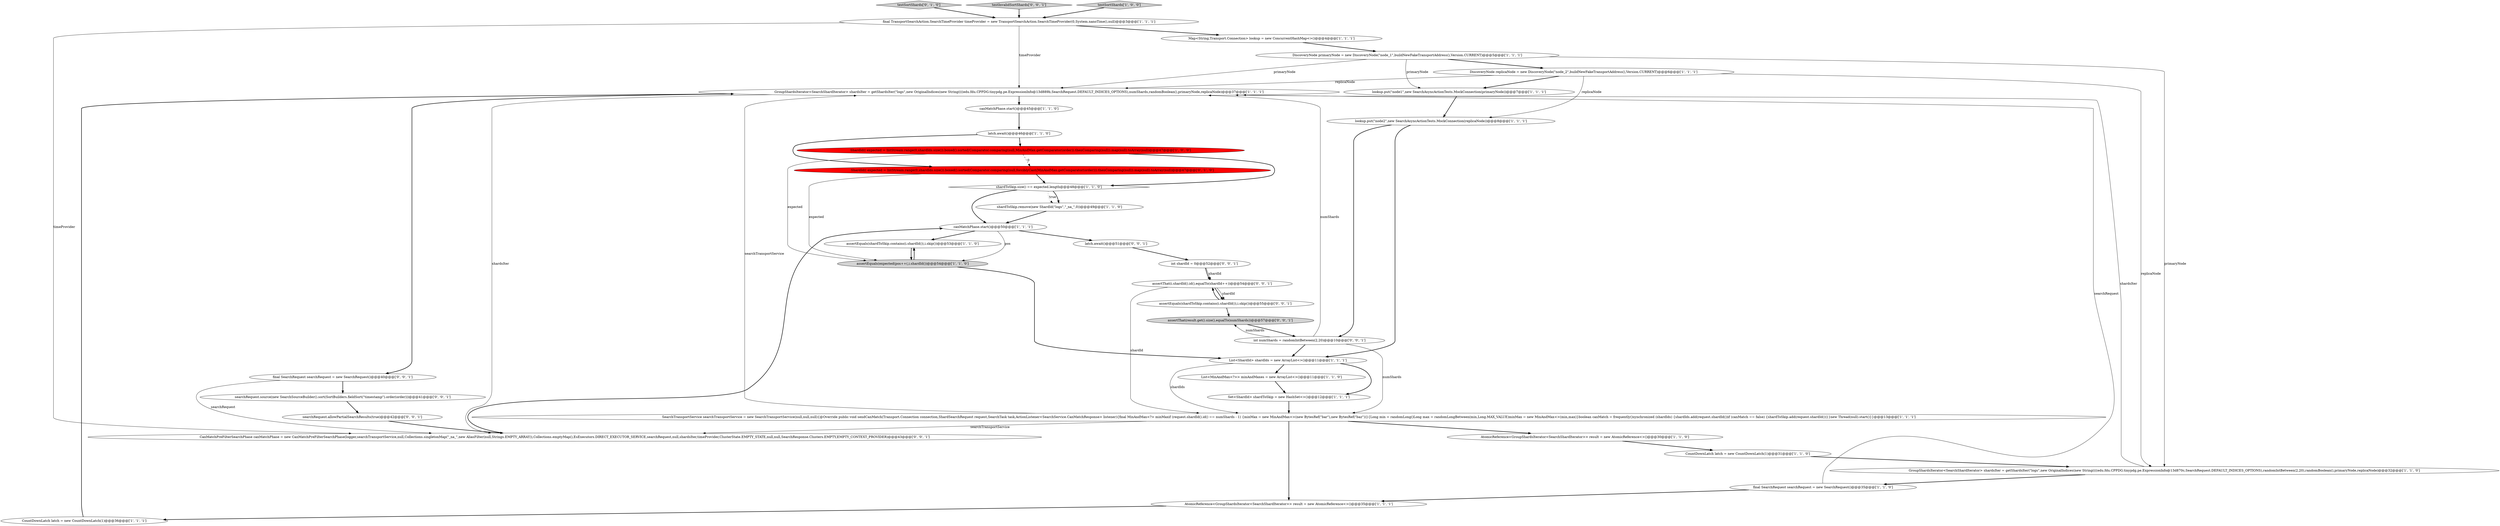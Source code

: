 digraph {
26 [style = filled, label = "testSortShards['0', '1', '0']", fillcolor = lightgray, shape = diamond image = "AAA0AAABBB2BBB"];
15 [style = filled, label = "latch.await()@@@46@@@['1', '1', '0']", fillcolor = white, shape = ellipse image = "AAA0AAABBB1BBB"];
30 [style = filled, label = "searchRequest.source(new SearchSourceBuilder().sort(SortBuilders.fieldSort(\"timestamp\").order(order)))@@@41@@@['0', '0', '1']", fillcolor = white, shape = ellipse image = "AAA0AAABBB3BBB"];
33 [style = filled, label = "assertThat(i.shardId().id(),equalTo(shardId++))@@@54@@@['0', '0', '1']", fillcolor = white, shape = ellipse image = "AAA0AAABBB3BBB"];
38 [style = filled, label = "testInvalidSortShards['0', '0', '1']", fillcolor = lightgray, shape = diamond image = "AAA0AAABBB3BBB"];
6 [style = filled, label = "CountDownLatch latch = new CountDownLatch(1)@@@36@@@['1', '1', '1']", fillcolor = white, shape = ellipse image = "AAA0AAABBB1BBB"];
37 [style = filled, label = "assertThat(result.get().size(),equalTo(numShards))@@@57@@@['0', '0', '1']", fillcolor = lightgray, shape = ellipse image = "AAA0AAABBB3BBB"];
11 [style = filled, label = "canMatchPhase.start()@@@45@@@['1', '1', '0']", fillcolor = white, shape = ellipse image = "AAA0AAABBB1BBB"];
21 [style = filled, label = "SearchTransportService searchTransportService = new SearchTransportService(null,null,null){@Override public void sendCanMatch(Transport.Connection connection,ShardSearchRequest request,SearchTask task,ActionListener<SearchService.CanMatchResponse> listener){final MinAndMax<?> minMaxif (request.shardId().id() == numShards - 1) {minMax = new MinAndMax<>(new BytesRef(\"bar\"),new BytesRef(\"baz\"))}{Long min = randomLong()Long max = randomLongBetween(min,Long.MAX_VALUE)minMax = new MinAndMax<>(min,max)}boolean canMatch = frequently()synchronized (shardIds) {shardIds.add(request.shardId())if (canMatch == false) {shardToSkip.add(request.shardId())}}new Thread(null).start()}}@@@13@@@['1', '1', '1']", fillcolor = white, shape = ellipse image = "AAA0AAABBB1BBB"];
4 [style = filled, label = "DiscoveryNode primaryNode = new DiscoveryNode(\"node_1\",buildNewFakeTransportAddress(),Version.CURRENT)@@@5@@@['1', '1', '1']", fillcolor = white, shape = ellipse image = "AAA0AAABBB1BBB"];
36 [style = filled, label = "assertEquals(shardToSkip.contains(i.shardId()),i.skip())@@@55@@@['0', '0', '1']", fillcolor = white, shape = ellipse image = "AAA0AAABBB3BBB"];
8 [style = filled, label = "CountDownLatch latch = new CountDownLatch(1)@@@31@@@['1', '1', '0']", fillcolor = white, shape = ellipse image = "AAA0AAABBB1BBB"];
23 [style = filled, label = "GroupShardsIterator<SearchShardIterator> shardsIter = getShardsIter(\"logs\",new OriginalIndices(new String((((edu.fdu.CPPDG.tinypdg.pe.ExpressionInfo@13d889b,SearchRequest.DEFAULT_INDICES_OPTIONS),numShards,randomBoolean(),primaryNode,replicaNode)@@@37@@@['1', '1', '1']", fillcolor = white, shape = ellipse image = "AAA0AAABBB1BBB"];
13 [style = filled, label = "lookup.put(\"node1\",new SearchAsyncActionTests.MockConnection(primaryNode))@@@7@@@['1', '1', '1']", fillcolor = white, shape = ellipse image = "AAA0AAABBB1BBB"];
28 [style = filled, label = "final SearchRequest searchRequest = new SearchRequest()@@@40@@@['0', '0', '1']", fillcolor = white, shape = ellipse image = "AAA0AAABBB3BBB"];
34 [style = filled, label = "latch.await()@@@51@@@['0', '0', '1']", fillcolor = white, shape = ellipse image = "AAA0AAABBB3BBB"];
2 [style = filled, label = "DiscoveryNode replicaNode = new DiscoveryNode(\"node_2\",buildNewFakeTransportAddress(),Version.CURRENT)@@@6@@@['1', '1', '1']", fillcolor = white, shape = ellipse image = "AAA0AAABBB1BBB"];
14 [style = filled, label = "GroupShardsIterator<SearchShardIterator> shardsIter = getShardsIter(\"logs\",new OriginalIndices(new String((((edu.fdu.CPPDG.tinypdg.pe.ExpressionInfo@13d870c,SearchRequest.DEFAULT_INDICES_OPTIONS),randomIntBetween(2,20),randomBoolean(),primaryNode,replicaNode)@@@32@@@['1', '1', '0']", fillcolor = white, shape = ellipse image = "AAA0AAABBB1BBB"];
35 [style = filled, label = "int shardId = 0@@@52@@@['0', '0', '1']", fillcolor = white, shape = ellipse image = "AAA0AAABBB3BBB"];
10 [style = filled, label = "ShardId(( expected = IntStream.range(0,shardIds.size()).boxed().sorted(Comparator.comparing(null,MinAndMax.getComparator(order)).thenComparing(null)).map(null).toArray(null)@@@47@@@['1', '0', '0']", fillcolor = red, shape = ellipse image = "AAA1AAABBB1BBB"];
3 [style = filled, label = "List<MinAndMax<?>> minAndMaxes = new ArrayList<>()@@@11@@@['1', '1', '0']", fillcolor = white, shape = ellipse image = "AAA0AAABBB1BBB"];
16 [style = filled, label = "canMatchPhase.start()@@@50@@@['1', '1', '1']", fillcolor = white, shape = ellipse image = "AAA0AAABBB1BBB"];
25 [style = filled, label = "List<ShardId> shardIds = new ArrayList<>()@@@11@@@['1', '1', '1']", fillcolor = white, shape = ellipse image = "AAA0AAABBB1BBB"];
31 [style = filled, label = "searchRequest.allowPartialSearchResults(true)@@@42@@@['0', '0', '1']", fillcolor = white, shape = ellipse image = "AAA0AAABBB3BBB"];
19 [style = filled, label = "testSortShards['1', '0', '0']", fillcolor = lightgray, shape = diamond image = "AAA0AAABBB1BBB"];
22 [style = filled, label = "shardToSkip.size() == expected.length@@@48@@@['1', '1', '0']", fillcolor = white, shape = diamond image = "AAA0AAABBB1BBB"];
27 [style = filled, label = "ShardId(( expected = IntStream.range(0,shardIds.size()).boxed().sorted(Comparator.comparing(null,forciblyCast(MinAndMax.getComparator(order))).thenComparing(null)).map(null).toArray(null)@@@47@@@['0', '1', '0']", fillcolor = red, shape = ellipse image = "AAA1AAABBB2BBB"];
32 [style = filled, label = "CanMatchPreFilterSearchPhase canMatchPhase = new CanMatchPreFilterSearchPhase(logger,searchTransportService,null,Collections.singletonMap(\"_na_\",new AliasFilter(null,Strings.EMPTY_ARRAY)),Collections.emptyMap(),EsExecutors.DIRECT_EXECUTOR_SERVICE,searchRequest,null,shardsIter,timeProvider,ClusterState.EMPTY_STATE,null,null,SearchResponse.Clusters.EMPTY,EMPTY_CONTEXT_PROVIDER)@@@43@@@['0', '0', '1']", fillcolor = white, shape = ellipse image = "AAA0AAABBB3BBB"];
20 [style = filled, label = "final TransportSearchAction.SearchTimeProvider timeProvider = new TransportSearchAction.SearchTimeProvider(0,System.nanoTime(),null)@@@3@@@['1', '1', '1']", fillcolor = white, shape = ellipse image = "AAA0AAABBB1BBB"];
29 [style = filled, label = "int numShards = randomIntBetween(2,20)@@@10@@@['0', '0', '1']", fillcolor = white, shape = ellipse image = "AAA0AAABBB3BBB"];
24 [style = filled, label = "AtomicReference<GroupShardsIterator<SearchShardIterator>> result = new AtomicReference<>()@@@35@@@['1', '1', '1']", fillcolor = white, shape = ellipse image = "AAA0AAABBB1BBB"];
1 [style = filled, label = "assertEquals(shardToSkip.contains(i.shardId()),i.skip())@@@53@@@['1', '1', '0']", fillcolor = white, shape = ellipse image = "AAA0AAABBB1BBB"];
7 [style = filled, label = "lookup.put(\"node2\",new SearchAsyncActionTests.MockConnection(replicaNode))@@@8@@@['1', '1', '1']", fillcolor = white, shape = ellipse image = "AAA0AAABBB1BBB"];
9 [style = filled, label = "final SearchRequest searchRequest = new SearchRequest()@@@35@@@['1', '1', '0']", fillcolor = white, shape = ellipse image = "AAA0AAABBB1BBB"];
17 [style = filled, label = "Set<ShardId> shardToSkip = new HashSet<>()@@@12@@@['1', '1', '1']", fillcolor = white, shape = ellipse image = "AAA0AAABBB1BBB"];
5 [style = filled, label = "AtomicReference<GroupShardsIterator<SearchShardIterator>> result = new AtomicReference<>()@@@30@@@['1', '1', '0']", fillcolor = white, shape = ellipse image = "AAA0AAABBB1BBB"];
0 [style = filled, label = "Map<String,Transport.Connection> lookup = new ConcurrentHashMap<>()@@@4@@@['1', '1', '1']", fillcolor = white, shape = ellipse image = "AAA0AAABBB1BBB"];
12 [style = filled, label = "assertEquals(expected(pos++(,i.shardId())@@@54@@@['1', '1', '0']", fillcolor = lightgray, shape = ellipse image = "AAA0AAABBB1BBB"];
18 [style = filled, label = "shardToSkip.remove(new ShardId(\"logs\",\"_na_\",0))@@@49@@@['1', '1', '0']", fillcolor = white, shape = ellipse image = "AAA0AAABBB1BBB"];
10->22 [style = bold, label=""];
4->13 [style = solid, label="primaryNode"];
2->7 [style = solid, label="replicaNode"];
5->8 [style = bold, label=""];
9->23 [style = solid, label="searchRequest"];
38->20 [style = bold, label=""];
15->10 [style = bold, label=""];
4->23 [style = solid, label="primaryNode"];
22->18 [style = dotted, label="true"];
20->23 [style = solid, label="timeProvider"];
27->12 [style = solid, label="expected"];
28->30 [style = bold, label=""];
29->23 [style = solid, label="numShards"];
22->16 [style = bold, label=""];
6->23 [style = bold, label=""];
31->32 [style = bold, label=""];
19->20 [style = bold, label=""];
20->0 [style = bold, label=""];
25->3 [style = bold, label=""];
35->33 [style = bold, label=""];
2->23 [style = solid, label="replicaNode"];
37->29 [style = bold, label=""];
8->14 [style = bold, label=""];
29->25 [style = bold, label=""];
16->34 [style = bold, label=""];
16->12 [style = solid, label="pos"];
10->12 [style = solid, label="expected"];
21->24 [style = bold, label=""];
4->2 [style = bold, label=""];
33->21 [style = solid, label="shardId"];
32->16 [style = bold, label=""];
10->27 [style = dashed, label="0"];
12->1 [style = bold, label=""];
27->22 [style = bold, label=""];
25->17 [style = bold, label=""];
36->33 [style = bold, label=""];
20->32 [style = solid, label="timeProvider"];
11->15 [style = bold, label=""];
29->37 [style = solid, label="numShards"];
2->13 [style = bold, label=""];
23->28 [style = bold, label=""];
21->5 [style = bold, label=""];
14->23 [style = solid, label="shardsIter"];
21->32 [style = solid, label="searchTransportService"];
21->23 [style = solid, label="searchTransportService"];
23->32 [style = solid, label="shardsIter"];
22->18 [style = bold, label=""];
28->32 [style = solid, label="searchRequest"];
16->1 [style = bold, label=""];
0->4 [style = bold, label=""];
30->31 [style = bold, label=""];
13->7 [style = bold, label=""];
12->25 [style = bold, label=""];
29->21 [style = solid, label="numShards"];
2->14 [style = solid, label="replicaNode"];
33->36 [style = bold, label=""];
1->12 [style = bold, label=""];
25->21 [style = solid, label="shardIds"];
3->17 [style = bold, label=""];
14->9 [style = bold, label=""];
7->25 [style = bold, label=""];
36->37 [style = bold, label=""];
34->35 [style = bold, label=""];
4->14 [style = solid, label="primaryNode"];
35->33 [style = solid, label="shardId"];
23->11 [style = bold, label=""];
24->6 [style = bold, label=""];
15->27 [style = bold, label=""];
33->36 [style = solid, label="shardId"];
17->21 [style = bold, label=""];
9->24 [style = bold, label=""];
26->20 [style = bold, label=""];
7->29 [style = bold, label=""];
18->16 [style = bold, label=""];
}
